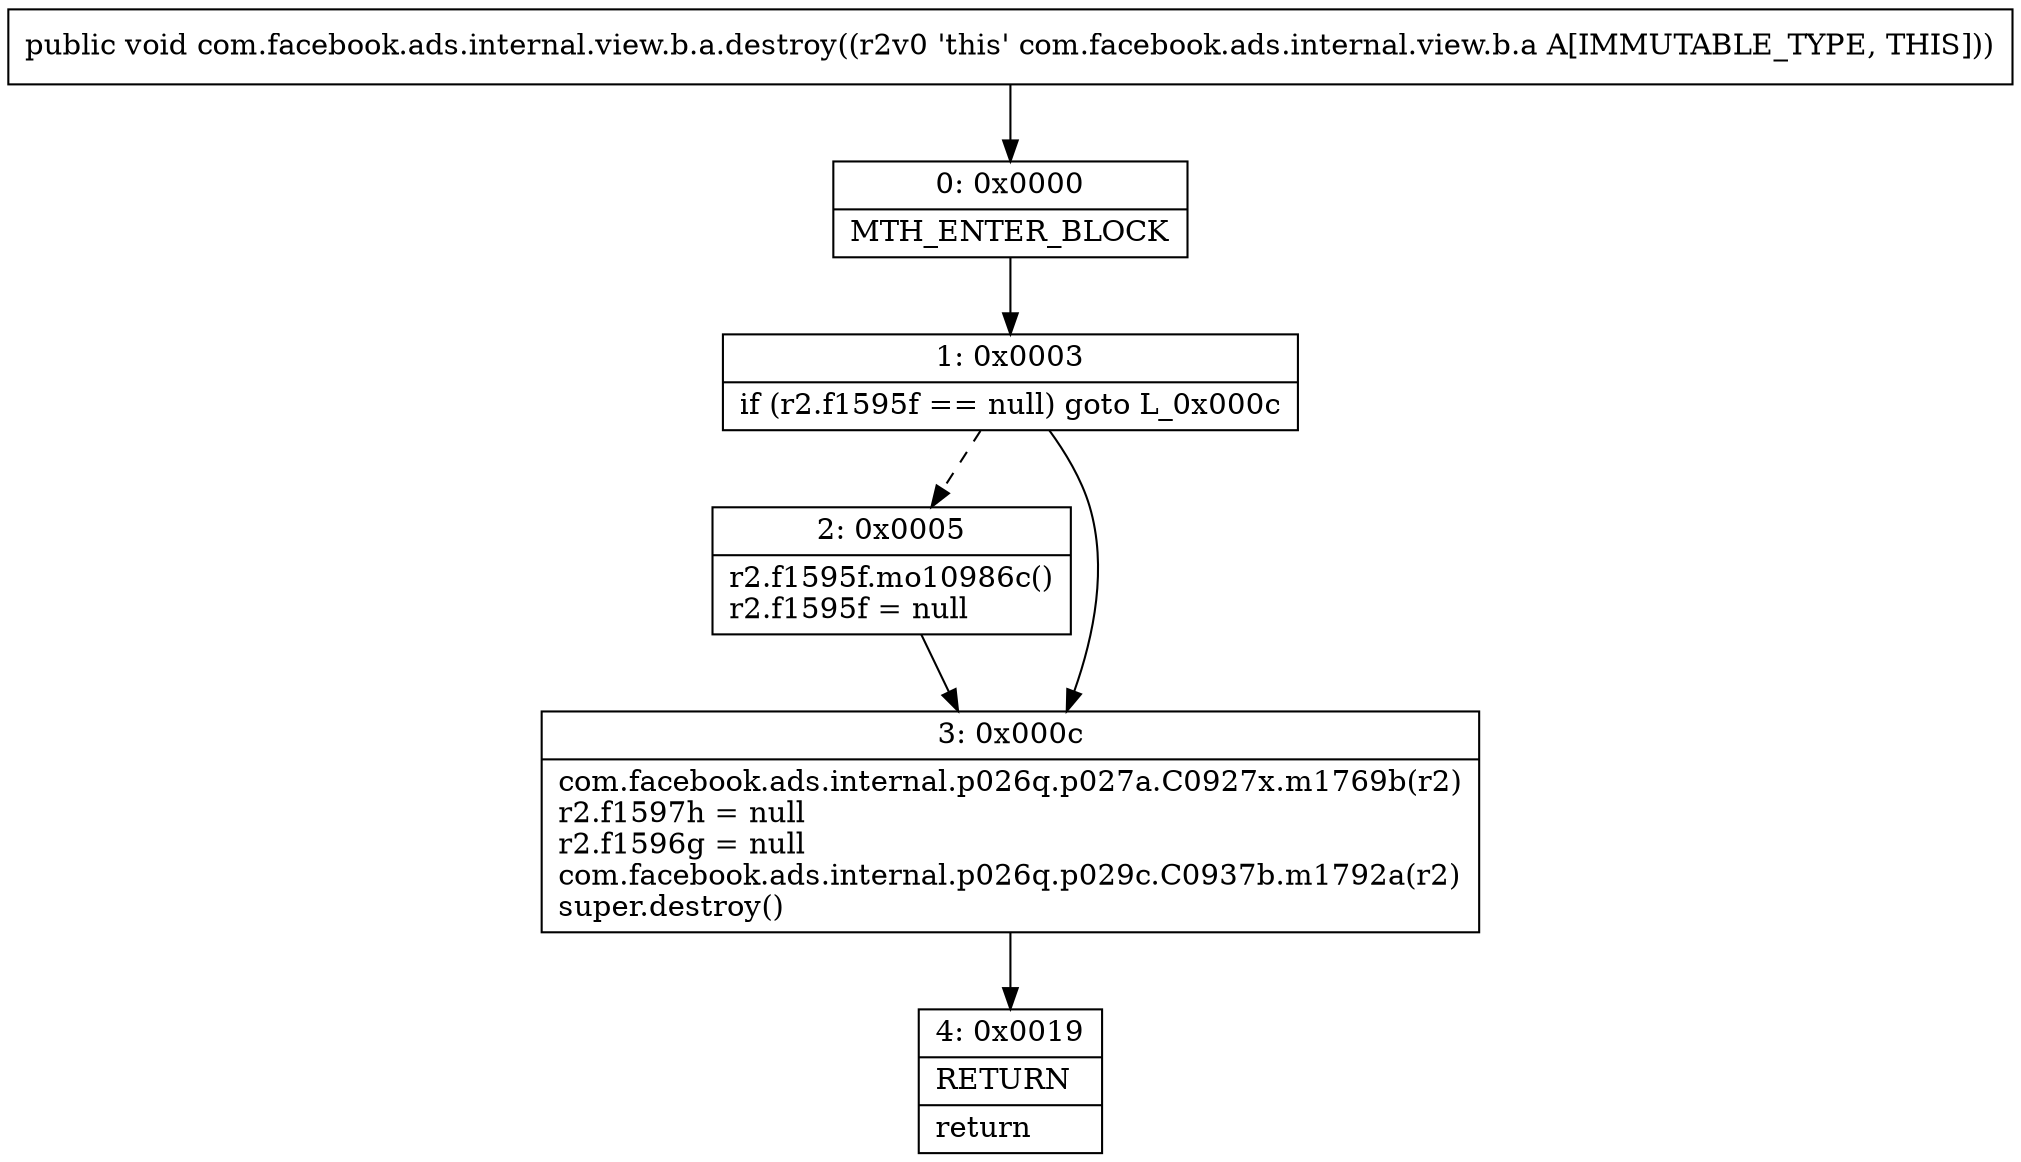 digraph "CFG forcom.facebook.ads.internal.view.b.a.destroy()V" {
Node_0 [shape=record,label="{0\:\ 0x0000|MTH_ENTER_BLOCK\l}"];
Node_1 [shape=record,label="{1\:\ 0x0003|if (r2.f1595f == null) goto L_0x000c\l}"];
Node_2 [shape=record,label="{2\:\ 0x0005|r2.f1595f.mo10986c()\lr2.f1595f = null\l}"];
Node_3 [shape=record,label="{3\:\ 0x000c|com.facebook.ads.internal.p026q.p027a.C0927x.m1769b(r2)\lr2.f1597h = null\lr2.f1596g = null\lcom.facebook.ads.internal.p026q.p029c.C0937b.m1792a(r2)\lsuper.destroy()\l}"];
Node_4 [shape=record,label="{4\:\ 0x0019|RETURN\l|return\l}"];
MethodNode[shape=record,label="{public void com.facebook.ads.internal.view.b.a.destroy((r2v0 'this' com.facebook.ads.internal.view.b.a A[IMMUTABLE_TYPE, THIS])) }"];
MethodNode -> Node_0;
Node_0 -> Node_1;
Node_1 -> Node_2[style=dashed];
Node_1 -> Node_3;
Node_2 -> Node_3;
Node_3 -> Node_4;
}


